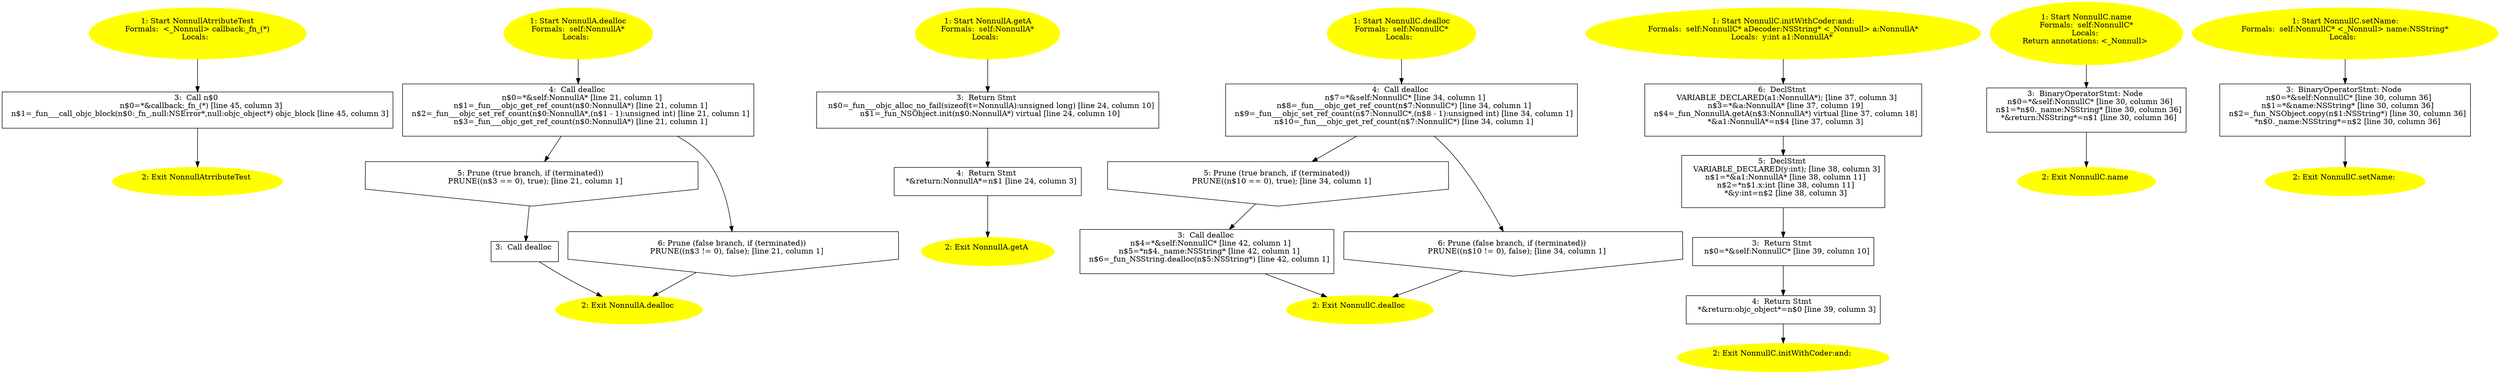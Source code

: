 /* @generated */
digraph cfg {
"NonnullAtrributeTest.69a49728cf7d46ab_1" [label="1: Start NonnullAtrributeTest\nFormals:  <_Nonnull> callback:_fn_(*)\nLocals:  \n  " color=yellow style=filled]
	

	 "NonnullAtrributeTest.69a49728cf7d46ab_1" -> "NonnullAtrributeTest.69a49728cf7d46ab_3" ;
"NonnullAtrributeTest.69a49728cf7d46ab_2" [label="2: Exit NonnullAtrributeTest \n  " color=yellow style=filled]
	

"NonnullAtrributeTest.69a49728cf7d46ab_3" [label="3:  Call n$0 \n   n$0=*&callback:_fn_(*) [line 45, column 3]\n  n$1=_fun___call_objc_block(n$0:_fn_,null:NSError*,null:objc_object*) objc_block [line 45, column 3]\n " shape="box"]
	

	 "NonnullAtrributeTest.69a49728cf7d46ab_3" -> "NonnullAtrributeTest.69a49728cf7d46ab_2" ;
"dealloc#NonnullA#[instance].1bb4d04737467238_1" [label="1: Start NonnullA.dealloc\nFormals:  self:NonnullA*\nLocals:  \n  " color=yellow style=filled]
	

	 "dealloc#NonnullA#[instance].1bb4d04737467238_1" -> "dealloc#NonnullA#[instance].1bb4d04737467238_4" ;
"dealloc#NonnullA#[instance].1bb4d04737467238_2" [label="2: Exit NonnullA.dealloc \n  " color=yellow style=filled]
	

"dealloc#NonnullA#[instance].1bb4d04737467238_3" [label="3:  Call dealloc \n  " shape="box"]
	

	 "dealloc#NonnullA#[instance].1bb4d04737467238_3" -> "dealloc#NonnullA#[instance].1bb4d04737467238_2" ;
"dealloc#NonnullA#[instance].1bb4d04737467238_4" [label="4:  Call dealloc \n   n$0=*&self:NonnullA* [line 21, column 1]\n  n$1=_fun___objc_get_ref_count(n$0:NonnullA*) [line 21, column 1]\n  n$2=_fun___objc_set_ref_count(n$0:NonnullA*,(n$1 - 1):unsigned int) [line 21, column 1]\n  n$3=_fun___objc_get_ref_count(n$0:NonnullA*) [line 21, column 1]\n " shape="box"]
	

	 "dealloc#NonnullA#[instance].1bb4d04737467238_4" -> "dealloc#NonnullA#[instance].1bb4d04737467238_5" ;
	 "dealloc#NonnullA#[instance].1bb4d04737467238_4" -> "dealloc#NonnullA#[instance].1bb4d04737467238_6" ;
"dealloc#NonnullA#[instance].1bb4d04737467238_5" [label="5: Prune (true branch, if (terminated)) \n   PRUNE((n$3 == 0), true); [line 21, column 1]\n " shape="invhouse"]
	

	 "dealloc#NonnullA#[instance].1bb4d04737467238_5" -> "dealloc#NonnullA#[instance].1bb4d04737467238_3" ;
"dealloc#NonnullA#[instance].1bb4d04737467238_6" [label="6: Prune (false branch, if (terminated)) \n   PRUNE((n$3 != 0), false); [line 21, column 1]\n " shape="invhouse"]
	

	 "dealloc#NonnullA#[instance].1bb4d04737467238_6" -> "dealloc#NonnullA#[instance].1bb4d04737467238_2" ;
"getA#NonnullA#[instance].bed6ee7d34a08b22_1" [label="1: Start NonnullA.getA\nFormals:  self:NonnullA*\nLocals:  \n  " color=yellow style=filled]
	

	 "getA#NonnullA#[instance].bed6ee7d34a08b22_1" -> "getA#NonnullA#[instance].bed6ee7d34a08b22_3" ;
"getA#NonnullA#[instance].bed6ee7d34a08b22_2" [label="2: Exit NonnullA.getA \n  " color=yellow style=filled]
	

"getA#NonnullA#[instance].bed6ee7d34a08b22_3" [label="3:  Return Stmt \n   n$0=_fun___objc_alloc_no_fail(sizeof(t=NonnullA):unsigned long) [line 24, column 10]\n  n$1=_fun_NSObject.init(n$0:NonnullA*) virtual [line 24, column 10]\n " shape="box"]
	

	 "getA#NonnullA#[instance].bed6ee7d34a08b22_3" -> "getA#NonnullA#[instance].bed6ee7d34a08b22_4" ;
"getA#NonnullA#[instance].bed6ee7d34a08b22_4" [label="4:  Return Stmt \n   *&return:NonnullA*=n$1 [line 24, column 3]\n " shape="box"]
	

	 "getA#NonnullA#[instance].bed6ee7d34a08b22_4" -> "getA#NonnullA#[instance].bed6ee7d34a08b22_2" ;
"dealloc#NonnullC#[instance].f40310f4b791fbd6_1" [label="1: Start NonnullC.dealloc\nFormals:  self:NonnullC*\nLocals:  \n  " color=yellow style=filled]
	

	 "dealloc#NonnullC#[instance].f40310f4b791fbd6_1" -> "dealloc#NonnullC#[instance].f40310f4b791fbd6_4" ;
"dealloc#NonnullC#[instance].f40310f4b791fbd6_2" [label="2: Exit NonnullC.dealloc \n  " color=yellow style=filled]
	

"dealloc#NonnullC#[instance].f40310f4b791fbd6_3" [label="3:  Call dealloc \n   n$4=*&self:NonnullC* [line 42, column 1]\n  n$5=*n$4._name:NSString* [line 42, column 1]\n  n$6=_fun_NSString.dealloc(n$5:NSString*) [line 42, column 1]\n " shape="box"]
	

	 "dealloc#NonnullC#[instance].f40310f4b791fbd6_3" -> "dealloc#NonnullC#[instance].f40310f4b791fbd6_2" ;
"dealloc#NonnullC#[instance].f40310f4b791fbd6_4" [label="4:  Call dealloc \n   n$7=*&self:NonnullC* [line 34, column 1]\n  n$8=_fun___objc_get_ref_count(n$7:NonnullC*) [line 34, column 1]\n  n$9=_fun___objc_set_ref_count(n$7:NonnullC*,(n$8 - 1):unsigned int) [line 34, column 1]\n  n$10=_fun___objc_get_ref_count(n$7:NonnullC*) [line 34, column 1]\n " shape="box"]
	

	 "dealloc#NonnullC#[instance].f40310f4b791fbd6_4" -> "dealloc#NonnullC#[instance].f40310f4b791fbd6_5" ;
	 "dealloc#NonnullC#[instance].f40310f4b791fbd6_4" -> "dealloc#NonnullC#[instance].f40310f4b791fbd6_6" ;
"dealloc#NonnullC#[instance].f40310f4b791fbd6_5" [label="5: Prune (true branch, if (terminated)) \n   PRUNE((n$10 == 0), true); [line 34, column 1]\n " shape="invhouse"]
	

	 "dealloc#NonnullC#[instance].f40310f4b791fbd6_5" -> "dealloc#NonnullC#[instance].f40310f4b791fbd6_3" ;
"dealloc#NonnullC#[instance].f40310f4b791fbd6_6" [label="6: Prune (false branch, if (terminated)) \n   PRUNE((n$10 != 0), false); [line 34, column 1]\n " shape="invhouse"]
	

	 "dealloc#NonnullC#[instance].f40310f4b791fbd6_6" -> "dealloc#NonnullC#[instance].f40310f4b791fbd6_2" ;
"initWithCoder:and:#NonnullC(class.6f76fa7b7626e4a1_1" [label="1: Start NonnullC.initWithCoder:and:\nFormals:  self:NonnullC* aDecoder:NSString* <_Nonnull> a:NonnullA*\nLocals:  y:int a1:NonnullA* \n  " color=yellow style=filled]
	

	 "initWithCoder:and:#NonnullC(class.6f76fa7b7626e4a1_1" -> "initWithCoder:and:#NonnullC(class.6f76fa7b7626e4a1_6" ;
"initWithCoder:and:#NonnullC(class.6f76fa7b7626e4a1_2" [label="2: Exit NonnullC.initWithCoder:and: \n  " color=yellow style=filled]
	

"initWithCoder:and:#NonnullC(class.6f76fa7b7626e4a1_3" [label="3:  Return Stmt \n   n$0=*&self:NonnullC* [line 39, column 10]\n " shape="box"]
	

	 "initWithCoder:and:#NonnullC(class.6f76fa7b7626e4a1_3" -> "initWithCoder:and:#NonnullC(class.6f76fa7b7626e4a1_4" ;
"initWithCoder:and:#NonnullC(class.6f76fa7b7626e4a1_4" [label="4:  Return Stmt \n   *&return:objc_object*=n$0 [line 39, column 3]\n " shape="box"]
	

	 "initWithCoder:and:#NonnullC(class.6f76fa7b7626e4a1_4" -> "initWithCoder:and:#NonnullC(class.6f76fa7b7626e4a1_2" ;
"initWithCoder:and:#NonnullC(class.6f76fa7b7626e4a1_5" [label="5:  DeclStmt \n   VARIABLE_DECLARED(y:int); [line 38, column 3]\n  n$1=*&a1:NonnullA* [line 38, column 11]\n  n$2=*n$1.x:int [line 38, column 11]\n  *&y:int=n$2 [line 38, column 3]\n " shape="box"]
	

	 "initWithCoder:and:#NonnullC(class.6f76fa7b7626e4a1_5" -> "initWithCoder:and:#NonnullC(class.6f76fa7b7626e4a1_3" ;
"initWithCoder:and:#NonnullC(class.6f76fa7b7626e4a1_6" [label="6:  DeclStmt \n   VARIABLE_DECLARED(a1:NonnullA*); [line 37, column 3]\n  n$3=*&a:NonnullA* [line 37, column 19]\n  n$4=_fun_NonnullA.getA(n$3:NonnullA*) virtual [line 37, column 18]\n  *&a1:NonnullA*=n$4 [line 37, column 3]\n " shape="box"]
	

	 "initWithCoder:and:#NonnullC(class.6f76fa7b7626e4a1_6" -> "initWithCoder:and:#NonnullC(class.6f76fa7b7626e4a1_5" ;
"name#NonnullC#[instance].04f39ceb961fdad9_1" [label="1: Start NonnullC.name\nFormals:  self:NonnullC*\nLocals: \nReturn annotations: <_Nonnull> \n  " color=yellow style=filled]
	

	 "name#NonnullC#[instance].04f39ceb961fdad9_1" -> "name#NonnullC#[instance].04f39ceb961fdad9_3" ;
"name#NonnullC#[instance].04f39ceb961fdad9_2" [label="2: Exit NonnullC.name \n  " color=yellow style=filled]
	

"name#NonnullC#[instance].04f39ceb961fdad9_3" [label="3:  BinaryOperatorStmt: Node \n   n$0=*&self:NonnullC* [line 30, column 36]\n  n$1=*n$0._name:NSString* [line 30, column 36]\n  *&return:NSString*=n$1 [line 30, column 36]\n " shape="box"]
	

	 "name#NonnullC#[instance].04f39ceb961fdad9_3" -> "name#NonnullC#[instance].04f39ceb961fdad9_2" ;
"setName:#NonnullC(class NSString).b850b5df43afd06b_1" [label="1: Start NonnullC.setName:\nFormals:  self:NonnullC* <_Nonnull> name:NSString*\nLocals:  \n  " color=yellow style=filled]
	

	 "setName:#NonnullC(class NSString).b850b5df43afd06b_1" -> "setName:#NonnullC(class NSString).b850b5df43afd06b_3" ;
"setName:#NonnullC(class NSString).b850b5df43afd06b_2" [label="2: Exit NonnullC.setName: \n  " color=yellow style=filled]
	

"setName:#NonnullC(class NSString).b850b5df43afd06b_3" [label="3:  BinaryOperatorStmt: Node \n   n$0=*&self:NonnullC* [line 30, column 36]\n  n$1=*&name:NSString* [line 30, column 36]\n  n$2=_fun_NSObject.copy(n$1:NSString*) [line 30, column 36]\n  *n$0._name:NSString*=n$2 [line 30, column 36]\n " shape="box"]
	

	 "setName:#NonnullC(class NSString).b850b5df43afd06b_3" -> "setName:#NonnullC(class NSString).b850b5df43afd06b_2" ;
}

